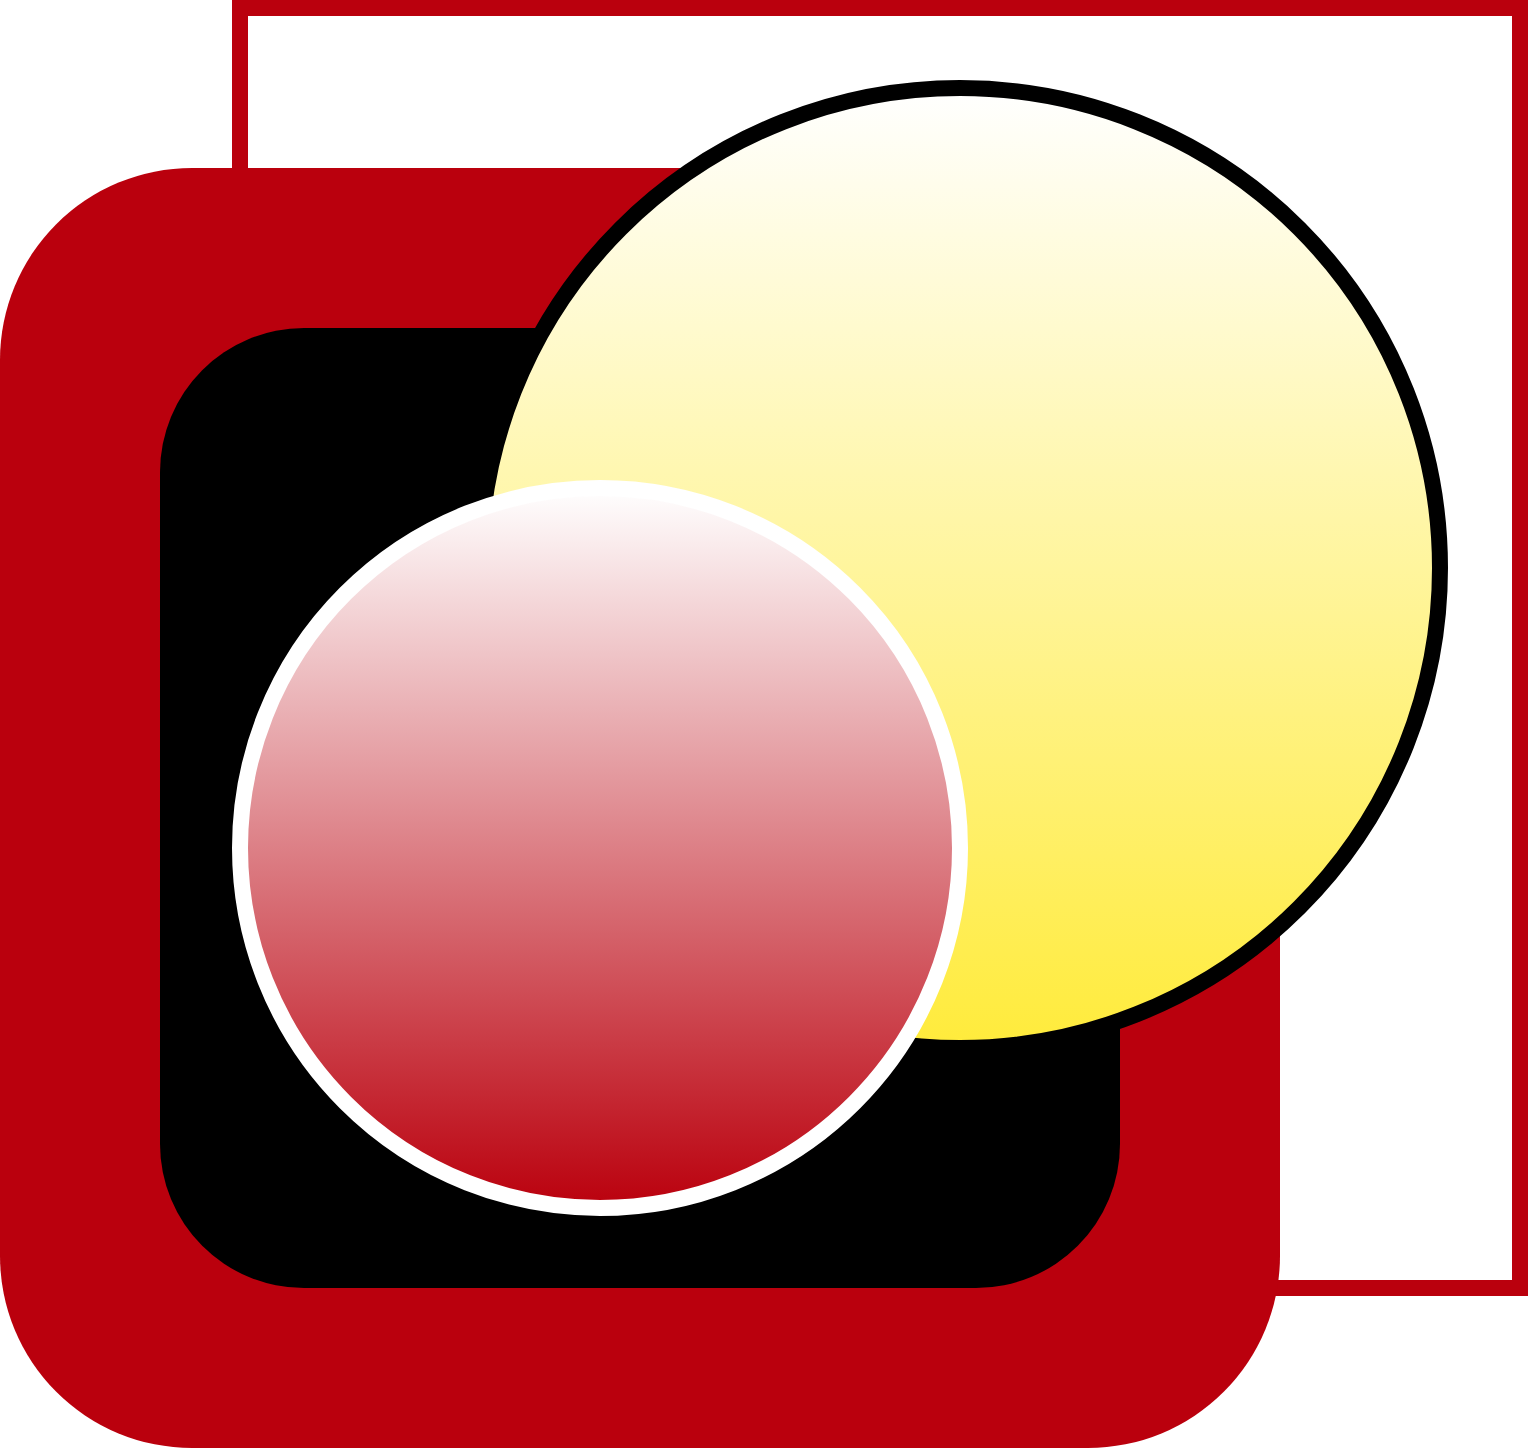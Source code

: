 <mxfile version="13.6.3" type="device"><diagram id="7rpOX-sNF7woTAReputx" name="Page-1"><mxGraphModel dx="1608" dy="1158" grid="1" gridSize="10" guides="1" tooltips="1" connect="1" arrows="1" fold="1" page="1" pageScale="1" pageWidth="827" pageHeight="1169" math="0" shadow="0"><root><mxCell id="0"/><mxCell id="1" parent="0"/><mxCell id="J3dSM1kS58ggIx-NgPn5-5" value="" style="whiteSpace=wrap;html=1;aspect=fixed;fillColor=#FFFFFF;strokeColor=#BA000D;rounded=0;strokeWidth=8;" parent="1" vertex="1"><mxGeometry x="160" y="120" width="640" height="640" as="geometry"/></mxCell><mxCell id="J3dSM1kS58ggIx-NgPn5-4" value="" style="whiteSpace=wrap;html=1;aspect=fixed;fillColor=#ba000d;shadow=0;rounded=1;strokeWidth=2;strokeColor=none;" parent="1" vertex="1"><mxGeometry x="40" y="200" width="640" height="640" as="geometry"/></mxCell><mxCell id="J3dSM1kS58ggIx-NgPn5-1" value="" style="whiteSpace=wrap;html=1;aspect=fixed;fillColor=#000000;rounded=1;glass=0;shadow=0;sketch=0;strokeColor=none;" parent="1" vertex="1"><mxGeometry x="120" y="280" width="480" height="480" as="geometry"/></mxCell><mxCell id="J3dSM1kS58ggIx-NgPn5-3" value="" style="ellipse;whiteSpace=wrap;html=1;aspect=fixed;gradientColor=#ffeb3b;shadow=0;strokeWidth=8;" parent="1" vertex="1"><mxGeometry x="280" y="160" width="480" height="480" as="geometry"/></mxCell><mxCell id="J3dSM1kS58ggIx-NgPn5-2" value="" style="ellipse;whiteSpace=wrap;html=1;aspect=fixed;gradientColor=#BA000D;shadow=0;strokeColor=#FFFFFF;strokeWidth=8;" parent="1" vertex="1"><mxGeometry x="160" y="360" width="360" height="360" as="geometry"/></mxCell></root></mxGraphModel></diagram></mxfile>